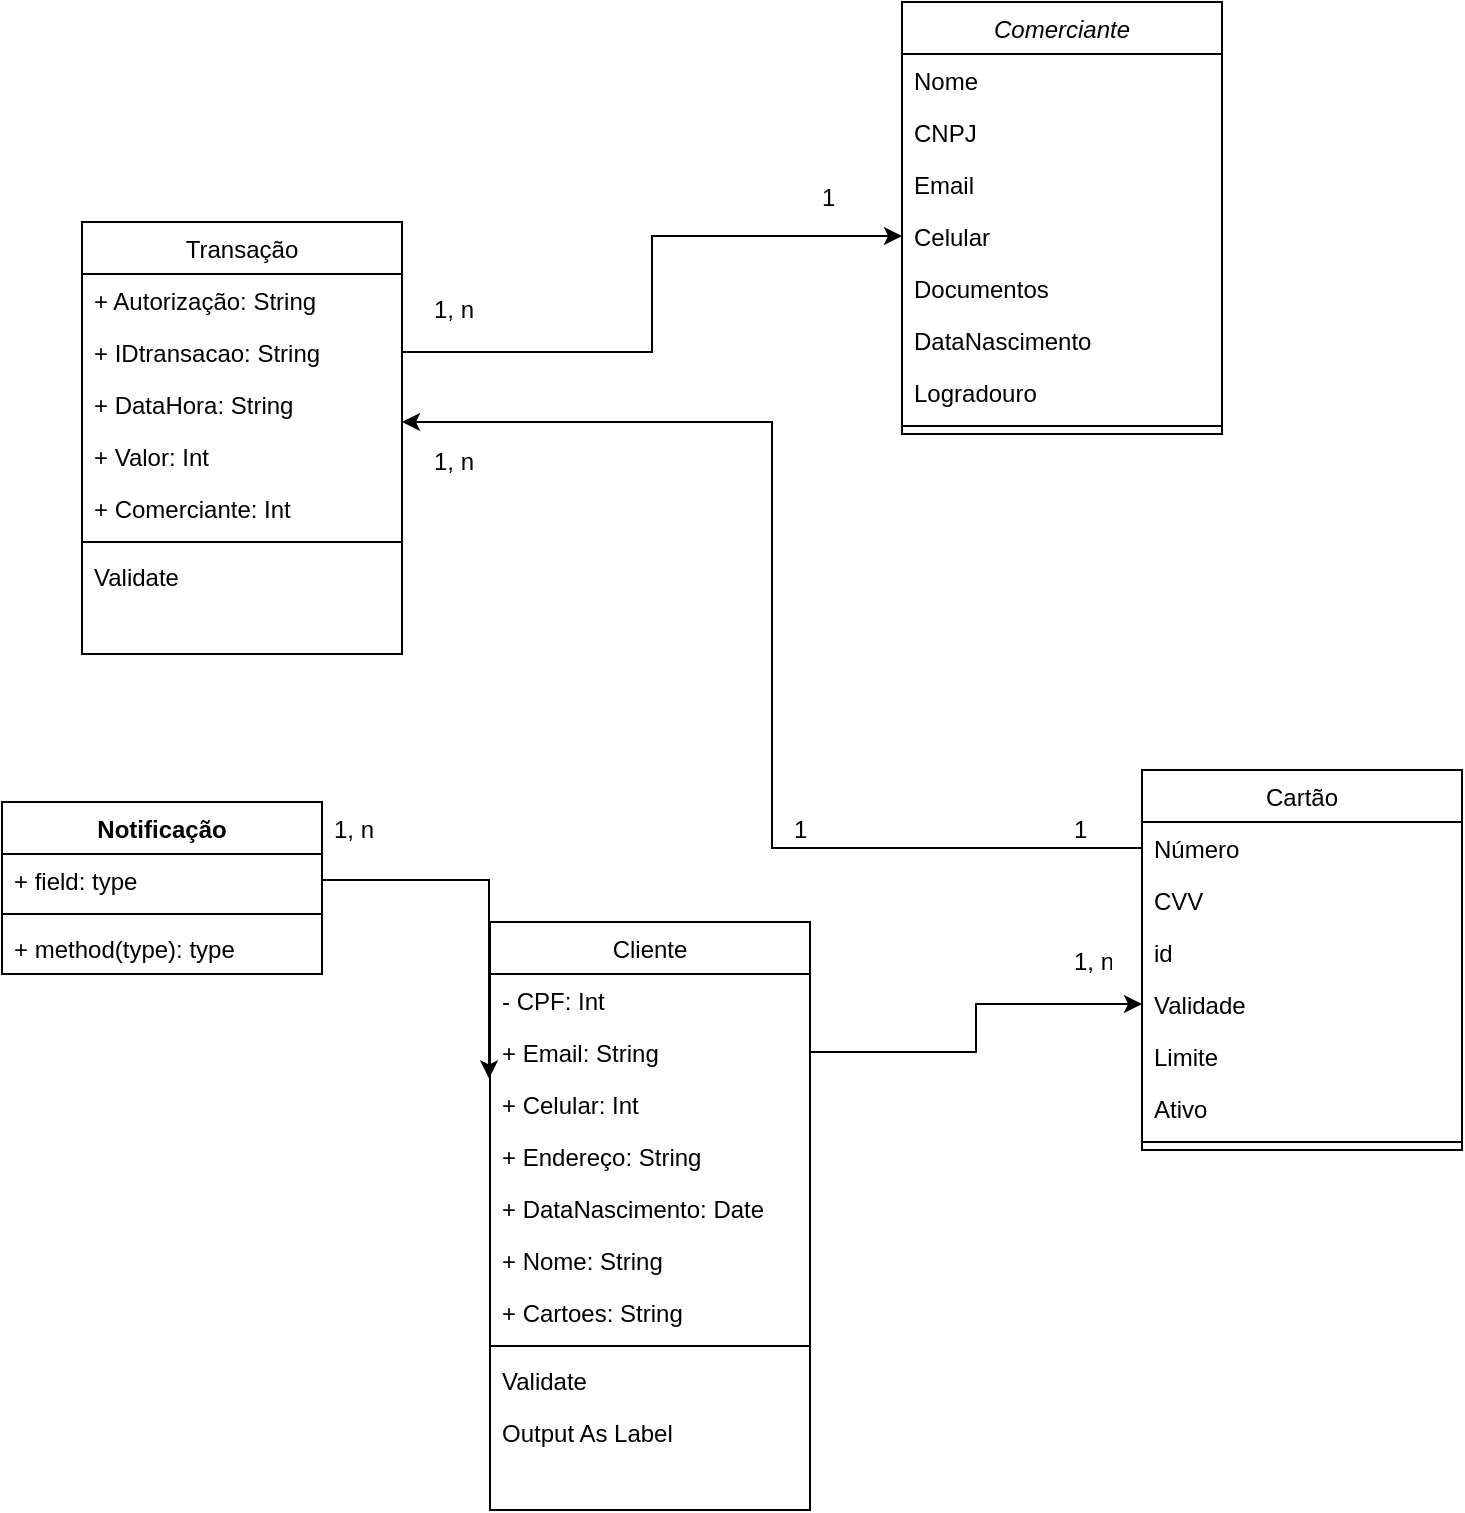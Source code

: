 <mxfile version="24.7.14">
  <diagram id="C5RBs43oDa-KdzZeNtuy" name="Page-1">
    <mxGraphModel dx="1120" dy="382" grid="1" gridSize="10" guides="1" tooltips="1" connect="1" arrows="1" fold="1" page="1" pageScale="1" pageWidth="827" pageHeight="1169" background="none" math="0" shadow="0">
      <root>
        <mxCell id="WIyWlLk6GJQsqaUBKTNV-0" />
        <mxCell id="WIyWlLk6GJQsqaUBKTNV-1" parent="WIyWlLk6GJQsqaUBKTNV-0" />
        <mxCell id="zkfFHV4jXpPFQw0GAbJ--17" value="Cartão" style="swimlane;fontStyle=0;align=center;verticalAlign=top;childLayout=stackLayout;horizontal=1;startSize=26;horizontalStack=0;resizeParent=1;resizeLast=0;collapsible=1;marginBottom=0;rounded=0;shadow=0;strokeWidth=1;" parent="WIyWlLk6GJQsqaUBKTNV-1" vertex="1">
          <mxGeometry x="580" y="394" width="160" height="190" as="geometry">
            <mxRectangle x="550" y="140" width="160" height="26" as="alternateBounds" />
          </mxGeometry>
        </mxCell>
        <mxCell id="zkfFHV4jXpPFQw0GAbJ--18" value="Número" style="text;align=left;verticalAlign=top;spacingLeft=4;spacingRight=4;overflow=hidden;rotatable=0;points=[[0,0.5],[1,0.5]];portConstraint=eastwest;" parent="zkfFHV4jXpPFQw0GAbJ--17" vertex="1">
          <mxGeometry y="26" width="160" height="26" as="geometry" />
        </mxCell>
        <mxCell id="zkfFHV4jXpPFQw0GAbJ--19" value="CVV" style="text;align=left;verticalAlign=top;spacingLeft=4;spacingRight=4;overflow=hidden;rotatable=0;points=[[0,0.5],[1,0.5]];portConstraint=eastwest;rounded=0;shadow=0;html=0;" parent="zkfFHV4jXpPFQw0GAbJ--17" vertex="1">
          <mxGeometry y="52" width="160" height="26" as="geometry" />
        </mxCell>
        <mxCell id="zkfFHV4jXpPFQw0GAbJ--20" value="id" style="text;align=left;verticalAlign=top;spacingLeft=4;spacingRight=4;overflow=hidden;rotatable=0;points=[[0,0.5],[1,0.5]];portConstraint=eastwest;rounded=0;shadow=0;html=0;" parent="zkfFHV4jXpPFQw0GAbJ--17" vertex="1">
          <mxGeometry y="78" width="160" height="26" as="geometry" />
        </mxCell>
        <mxCell id="zkfFHV4jXpPFQw0GAbJ--21" value="Validade" style="text;align=left;verticalAlign=top;spacingLeft=4;spacingRight=4;overflow=hidden;rotatable=0;points=[[0,0.5],[1,0.5]];portConstraint=eastwest;rounded=0;shadow=0;html=0;" parent="zkfFHV4jXpPFQw0GAbJ--17" vertex="1">
          <mxGeometry y="104" width="160" height="26" as="geometry" />
        </mxCell>
        <mxCell id="eH5HiRFZBfSwom5E0LmR-45" value="Limite" style="text;align=left;verticalAlign=top;spacingLeft=4;spacingRight=4;overflow=hidden;rotatable=0;points=[[0,0.5],[1,0.5]];portConstraint=eastwest;rounded=0;shadow=0;html=0;" parent="zkfFHV4jXpPFQw0GAbJ--17" vertex="1">
          <mxGeometry y="130" width="160" height="26" as="geometry" />
        </mxCell>
        <mxCell id="eH5HiRFZBfSwom5E0LmR-55" value="Ativo" style="text;align=left;verticalAlign=top;spacingLeft=4;spacingRight=4;overflow=hidden;rotatable=0;points=[[0,0.5],[1,0.5]];portConstraint=eastwest;rounded=0;shadow=0;html=0;" parent="zkfFHV4jXpPFQw0GAbJ--17" vertex="1">
          <mxGeometry y="156" width="160" height="26" as="geometry" />
        </mxCell>
        <mxCell id="zkfFHV4jXpPFQw0GAbJ--23" value="" style="line;html=1;strokeWidth=1;align=left;verticalAlign=middle;spacingTop=-1;spacingLeft=3;spacingRight=3;rotatable=0;labelPosition=right;points=[];portConstraint=eastwest;" parent="zkfFHV4jXpPFQw0GAbJ--17" vertex="1">
          <mxGeometry y="182" width="160" height="8" as="geometry" />
        </mxCell>
        <mxCell id="eH5HiRFZBfSwom5E0LmR-21" value="Transação" style="swimlane;fontStyle=0;align=center;verticalAlign=top;childLayout=stackLayout;horizontal=1;startSize=26;horizontalStack=0;resizeParent=1;resizeLast=0;collapsible=1;marginBottom=0;rounded=0;shadow=0;strokeWidth=1;" parent="WIyWlLk6GJQsqaUBKTNV-1" vertex="1">
          <mxGeometry x="50" y="120" width="160" height="216" as="geometry">
            <mxRectangle x="550" y="140" width="160" height="26" as="alternateBounds" />
          </mxGeometry>
        </mxCell>
        <mxCell id="eH5HiRFZBfSwom5E0LmR-22" value="+ Autorização: String" style="text;align=left;verticalAlign=top;spacingLeft=4;spacingRight=4;overflow=hidden;rotatable=0;points=[[0,0.5],[1,0.5]];portConstraint=eastwest;" parent="eH5HiRFZBfSwom5E0LmR-21" vertex="1">
          <mxGeometry y="26" width="160" height="26" as="geometry" />
        </mxCell>
        <mxCell id="eH5HiRFZBfSwom5E0LmR-23" value="+ IDtransacao: String" style="text;align=left;verticalAlign=top;spacingLeft=4;spacingRight=4;overflow=hidden;rotatable=0;points=[[0,0.5],[1,0.5]];portConstraint=eastwest;rounded=0;shadow=0;html=0;" parent="eH5HiRFZBfSwom5E0LmR-21" vertex="1">
          <mxGeometry y="52" width="160" height="26" as="geometry" />
        </mxCell>
        <mxCell id="eH5HiRFZBfSwom5E0LmR-25" value="+ DataHora: String" style="text;align=left;verticalAlign=top;spacingLeft=4;spacingRight=4;overflow=hidden;rotatable=0;points=[[0,0.5],[1,0.5]];portConstraint=eastwest;rounded=0;shadow=0;html=0;" parent="eH5HiRFZBfSwom5E0LmR-21" vertex="1">
          <mxGeometry y="78" width="160" height="26" as="geometry" />
        </mxCell>
        <mxCell id="AwKb3gMpipggVQLAlF3K-0" value="+ Valor: Int" style="text;align=left;verticalAlign=top;spacingLeft=4;spacingRight=4;overflow=hidden;rotatable=0;points=[[0,0.5],[1,0.5]];portConstraint=eastwest;rounded=0;shadow=0;html=0;" vertex="1" parent="eH5HiRFZBfSwom5E0LmR-21">
          <mxGeometry y="104" width="160" height="26" as="geometry" />
        </mxCell>
        <mxCell id="eH5HiRFZBfSwom5E0LmR-26" value="+ Comerciante: Int" style="text;align=left;verticalAlign=top;spacingLeft=4;spacingRight=4;overflow=hidden;rotatable=0;points=[[0,0.5],[1,0.5]];portConstraint=eastwest;rounded=0;shadow=0;html=0;" parent="eH5HiRFZBfSwom5E0LmR-21" vertex="1">
          <mxGeometry y="130" width="160" height="26" as="geometry" />
        </mxCell>
        <mxCell id="eH5HiRFZBfSwom5E0LmR-27" value="" style="line;html=1;strokeWidth=1;align=left;verticalAlign=middle;spacingTop=-1;spacingLeft=3;spacingRight=3;rotatable=0;labelPosition=right;points=[];portConstraint=eastwest;" parent="eH5HiRFZBfSwom5E0LmR-21" vertex="1">
          <mxGeometry y="156" width="160" height="8" as="geometry" />
        </mxCell>
        <mxCell id="eH5HiRFZBfSwom5E0LmR-28" value="Validate" style="text;align=left;verticalAlign=top;spacingLeft=4;spacingRight=4;overflow=hidden;rotatable=0;points=[[0,0.5],[1,0.5]];portConstraint=eastwest;" parent="eH5HiRFZBfSwom5E0LmR-21" vertex="1">
          <mxGeometry y="164" width="160" height="26" as="geometry" />
        </mxCell>
        <mxCell id="eH5HiRFZBfSwom5E0LmR-41" value="Notificação" style="swimlane;fontStyle=1;align=center;verticalAlign=top;childLayout=stackLayout;horizontal=1;startSize=26;horizontalStack=0;resizeParent=1;resizeParentMax=0;resizeLast=0;collapsible=1;marginBottom=0;whiteSpace=wrap;html=1;" parent="WIyWlLk6GJQsqaUBKTNV-1" vertex="1">
          <mxGeometry x="10" y="410" width="160" height="86" as="geometry" />
        </mxCell>
        <mxCell id="eH5HiRFZBfSwom5E0LmR-42" value="+ field: type" style="text;strokeColor=none;fillColor=none;align=left;verticalAlign=top;spacingLeft=4;spacingRight=4;overflow=hidden;rotatable=0;points=[[0,0.5],[1,0.5]];portConstraint=eastwest;whiteSpace=wrap;html=1;" parent="eH5HiRFZBfSwom5E0LmR-41" vertex="1">
          <mxGeometry y="26" width="160" height="26" as="geometry" />
        </mxCell>
        <mxCell id="eH5HiRFZBfSwom5E0LmR-43" value="" style="line;strokeWidth=1;fillColor=none;align=left;verticalAlign=middle;spacingTop=-1;spacingLeft=3;spacingRight=3;rotatable=0;labelPosition=right;points=[];portConstraint=eastwest;strokeColor=inherit;" parent="eH5HiRFZBfSwom5E0LmR-41" vertex="1">
          <mxGeometry y="52" width="160" height="8" as="geometry" />
        </mxCell>
        <mxCell id="eH5HiRFZBfSwom5E0LmR-44" value="+ method(type): type" style="text;strokeColor=none;fillColor=none;align=left;verticalAlign=top;spacingLeft=4;spacingRight=4;overflow=hidden;rotatable=0;points=[[0,0.5],[1,0.5]];portConstraint=eastwest;whiteSpace=wrap;html=1;" parent="eH5HiRFZBfSwom5E0LmR-41" vertex="1">
          <mxGeometry y="60" width="160" height="26" as="geometry" />
        </mxCell>
        <mxCell id="eH5HiRFZBfSwom5E0LmR-46" value="Comerciante" style="swimlane;fontStyle=2;align=center;verticalAlign=top;childLayout=stackLayout;horizontal=1;startSize=26;horizontalStack=0;resizeParent=1;resizeLast=0;collapsible=1;marginBottom=0;rounded=0;shadow=0;strokeWidth=1;" parent="WIyWlLk6GJQsqaUBKTNV-1" vertex="1">
          <mxGeometry x="460" y="10" width="160" height="216" as="geometry">
            <mxRectangle x="230" y="140" width="160" height="26" as="alternateBounds" />
          </mxGeometry>
        </mxCell>
        <mxCell id="eH5HiRFZBfSwom5E0LmR-47" value="Nome " style="text;align=left;verticalAlign=top;spacingLeft=4;spacingRight=4;overflow=hidden;rotatable=0;points=[[0,0.5],[1,0.5]];portConstraint=eastwest;" parent="eH5HiRFZBfSwom5E0LmR-46" vertex="1">
          <mxGeometry y="26" width="160" height="26" as="geometry" />
        </mxCell>
        <mxCell id="eH5HiRFZBfSwom5E0LmR-48" value="CNPJ" style="text;align=left;verticalAlign=top;spacingLeft=4;spacingRight=4;overflow=hidden;rotatable=0;points=[[0,0.5],[1,0.5]];portConstraint=eastwest;rounded=0;shadow=0;html=0;" parent="eH5HiRFZBfSwom5E0LmR-46" vertex="1">
          <mxGeometry y="52" width="160" height="26" as="geometry" />
        </mxCell>
        <mxCell id="eH5HiRFZBfSwom5E0LmR-49" value="Email" style="text;align=left;verticalAlign=top;spacingLeft=4;spacingRight=4;overflow=hidden;rotatable=0;points=[[0,0.5],[1,0.5]];portConstraint=eastwest;rounded=0;shadow=0;html=0;" parent="eH5HiRFZBfSwom5E0LmR-46" vertex="1">
          <mxGeometry y="78" width="160" height="26" as="geometry" />
        </mxCell>
        <mxCell id="eH5HiRFZBfSwom5E0LmR-50" value="Celular" style="text;align=left;verticalAlign=top;spacingLeft=4;spacingRight=4;overflow=hidden;rotatable=0;points=[[0,0.5],[1,0.5]];portConstraint=eastwest;rounded=0;shadow=0;html=0;" parent="eH5HiRFZBfSwom5E0LmR-46" vertex="1">
          <mxGeometry y="104" width="160" height="26" as="geometry" />
        </mxCell>
        <mxCell id="eH5HiRFZBfSwom5E0LmR-51" value="Documentos" style="text;align=left;verticalAlign=top;spacingLeft=4;spacingRight=4;overflow=hidden;rotatable=0;points=[[0,0.5],[1,0.5]];portConstraint=eastwest;rounded=0;shadow=0;html=0;" parent="eH5HiRFZBfSwom5E0LmR-46" vertex="1">
          <mxGeometry y="130" width="160" height="26" as="geometry" />
        </mxCell>
        <mxCell id="eH5HiRFZBfSwom5E0LmR-52" value="DataNascimento" style="text;align=left;verticalAlign=top;spacingLeft=4;spacingRight=4;overflow=hidden;rotatable=0;points=[[0,0.5],[1,0.5]];portConstraint=eastwest;rounded=0;shadow=0;html=0;" parent="eH5HiRFZBfSwom5E0LmR-46" vertex="1">
          <mxGeometry y="156" width="160" height="26" as="geometry" />
        </mxCell>
        <mxCell id="eH5HiRFZBfSwom5E0LmR-53" value="Logradouro" style="text;align=left;verticalAlign=top;spacingLeft=4;spacingRight=4;overflow=hidden;rotatable=0;points=[[0,0.5],[1,0.5]];portConstraint=eastwest;rounded=0;shadow=0;html=0;" parent="eH5HiRFZBfSwom5E0LmR-46" vertex="1">
          <mxGeometry y="182" width="160" height="26" as="geometry" />
        </mxCell>
        <mxCell id="eH5HiRFZBfSwom5E0LmR-54" value="" style="line;html=1;strokeWidth=1;align=left;verticalAlign=middle;spacingTop=-1;spacingLeft=3;spacingRight=3;rotatable=0;labelPosition=right;points=[];portConstraint=eastwest;" parent="eH5HiRFZBfSwom5E0LmR-46" vertex="1">
          <mxGeometry y="208" width="160" height="8" as="geometry" />
        </mxCell>
        <mxCell id="eH5HiRFZBfSwom5E0LmR-66" value="Cliente" style="swimlane;fontStyle=0;align=center;verticalAlign=top;childLayout=stackLayout;horizontal=1;startSize=26;horizontalStack=0;resizeParent=1;resizeLast=0;collapsible=1;marginBottom=0;rounded=0;shadow=0;strokeWidth=1;" parent="WIyWlLk6GJQsqaUBKTNV-1" vertex="1">
          <mxGeometry x="254" y="470" width="160" height="294" as="geometry">
            <mxRectangle x="550" y="140" width="160" height="26" as="alternateBounds" />
          </mxGeometry>
        </mxCell>
        <mxCell id="eH5HiRFZBfSwom5E0LmR-81" value="- CPF: Int" style="text;align=left;verticalAlign=top;spacingLeft=4;spacingRight=4;overflow=hidden;rotatable=0;points=[[0,0.5],[1,0.5]];portConstraint=eastwest;rounded=0;shadow=0;html=0;" parent="eH5HiRFZBfSwom5E0LmR-66" vertex="1">
          <mxGeometry y="26" width="160" height="26" as="geometry" />
        </mxCell>
        <mxCell id="eH5HiRFZBfSwom5E0LmR-82" value="+ Email: String" style="text;align=left;verticalAlign=top;spacingLeft=4;spacingRight=4;overflow=hidden;rotatable=0;points=[[0,0.5],[1,0.5]];portConstraint=eastwest;rounded=0;shadow=0;html=0;" parent="eH5HiRFZBfSwom5E0LmR-66" vertex="1">
          <mxGeometry y="52" width="160" height="26" as="geometry" />
        </mxCell>
        <mxCell id="eH5HiRFZBfSwom5E0LmR-83" value="+ Celular: Int" style="text;align=left;verticalAlign=top;spacingLeft=4;spacingRight=4;overflow=hidden;rotatable=0;points=[[0,0.5],[1,0.5]];portConstraint=eastwest;rounded=0;shadow=0;html=0;" parent="eH5HiRFZBfSwom5E0LmR-66" vertex="1">
          <mxGeometry y="78" width="160" height="26" as="geometry" />
        </mxCell>
        <mxCell id="eH5HiRFZBfSwom5E0LmR-85" value="+ Endereço: String" style="text;align=left;verticalAlign=top;spacingLeft=4;spacingRight=4;overflow=hidden;rotatable=0;points=[[0,0.5],[1,0.5]];portConstraint=eastwest;rounded=0;shadow=0;html=0;" parent="eH5HiRFZBfSwom5E0LmR-66" vertex="1">
          <mxGeometry y="104" width="160" height="26" as="geometry" />
        </mxCell>
        <mxCell id="eH5HiRFZBfSwom5E0LmR-84" value="+ DataNascimento: Date" style="text;align=left;verticalAlign=top;spacingLeft=4;spacingRight=4;overflow=hidden;rotatable=0;points=[[0,0.5],[1,0.5]];portConstraint=eastwest;rounded=0;shadow=0;html=0;" parent="eH5HiRFZBfSwom5E0LmR-66" vertex="1">
          <mxGeometry y="130" width="160" height="26" as="geometry" />
        </mxCell>
        <mxCell id="AwKb3gMpipggVQLAlF3K-2" value="+ Nome: String" style="text;align=left;verticalAlign=top;spacingLeft=4;spacingRight=4;overflow=hidden;rotatable=0;points=[[0,0.5],[1,0.5]];portConstraint=eastwest;rounded=0;shadow=0;html=0;" vertex="1" parent="eH5HiRFZBfSwom5E0LmR-66">
          <mxGeometry y="156" width="160" height="26" as="geometry" />
        </mxCell>
        <mxCell id="eH5HiRFZBfSwom5E0LmR-71" value="+ Cartoes: String" style="text;align=left;verticalAlign=top;spacingLeft=4;spacingRight=4;overflow=hidden;rotatable=0;points=[[0,0.5],[1,0.5]];portConstraint=eastwest;rounded=0;shadow=0;html=0;" parent="eH5HiRFZBfSwom5E0LmR-66" vertex="1">
          <mxGeometry y="182" width="160" height="26" as="geometry" />
        </mxCell>
        <mxCell id="eH5HiRFZBfSwom5E0LmR-72" value="" style="line;html=1;strokeWidth=1;align=left;verticalAlign=middle;spacingTop=-1;spacingLeft=3;spacingRight=3;rotatable=0;labelPosition=right;points=[];portConstraint=eastwest;" parent="eH5HiRFZBfSwom5E0LmR-66" vertex="1">
          <mxGeometry y="208" width="160" height="8" as="geometry" />
        </mxCell>
        <mxCell id="eH5HiRFZBfSwom5E0LmR-73" value="Validate" style="text;align=left;verticalAlign=top;spacingLeft=4;spacingRight=4;overflow=hidden;rotatable=0;points=[[0,0.5],[1,0.5]];portConstraint=eastwest;" parent="eH5HiRFZBfSwom5E0LmR-66" vertex="1">
          <mxGeometry y="216" width="160" height="26" as="geometry" />
        </mxCell>
        <mxCell id="eH5HiRFZBfSwom5E0LmR-74" value="Output As Label" style="text;align=left;verticalAlign=top;spacingLeft=4;spacingRight=4;overflow=hidden;rotatable=0;points=[[0,0.5],[1,0.5]];portConstraint=eastwest;" parent="eH5HiRFZBfSwom5E0LmR-66" vertex="1">
          <mxGeometry y="242" width="160" height="26" as="geometry" />
        </mxCell>
        <mxCell id="eH5HiRFZBfSwom5E0LmR-89" style="edgeStyle=orthogonalEdgeStyle;rounded=0;orthogonalLoop=1;jettySize=auto;html=1;entryX=0;entryY=0.5;entryDx=0;entryDy=0;targetPerimeterSpacing=0;" parent="WIyWlLk6GJQsqaUBKTNV-1" source="eH5HiRFZBfSwom5E0LmR-82" target="zkfFHV4jXpPFQw0GAbJ--21" edge="1">
          <mxGeometry relative="1" as="geometry">
            <mxPoint x="530" y="526" as="targetPoint" />
          </mxGeometry>
        </mxCell>
        <mxCell id="eH5HiRFZBfSwom5E0LmR-90" value="1" style="text;align=left;verticalAlign=top;spacingLeft=4;spacingRight=4;overflow=hidden;rotatable=0;points=[[0,0.5],[1,0.5]];portConstraint=eastwest;rounded=0;shadow=0;html=0;" parent="WIyWlLk6GJQsqaUBKTNV-1" vertex="1">
          <mxGeometry x="400" y="410" width="76" height="26" as="geometry" />
        </mxCell>
        <mxCell id="eH5HiRFZBfSwom5E0LmR-92" value="1, n" style="text;align=left;verticalAlign=top;spacingLeft=4;spacingRight=4;overflow=hidden;rotatable=0;points=[[0,0.5],[1,0.5]];portConstraint=eastwest;rounded=0;shadow=0;html=0;" parent="WIyWlLk6GJQsqaUBKTNV-1" vertex="1">
          <mxGeometry x="540" y="476" width="30" height="26" as="geometry" />
        </mxCell>
        <mxCell id="eH5HiRFZBfSwom5E0LmR-94" style="edgeStyle=orthogonalEdgeStyle;rounded=0;orthogonalLoop=1;jettySize=auto;html=1;exitX=1;exitY=0.5;exitDx=0;exitDy=0;" parent="WIyWlLk6GJQsqaUBKTNV-1" source="eH5HiRFZBfSwom5E0LmR-23" target="eH5HiRFZBfSwom5E0LmR-50" edge="1">
          <mxGeometry relative="1" as="geometry" />
        </mxCell>
        <mxCell id="eH5HiRFZBfSwom5E0LmR-95" value="1, n" style="text;align=left;verticalAlign=top;spacingLeft=4;spacingRight=4;overflow=hidden;rotatable=0;points=[[0,0.5],[1,0.5]];portConstraint=eastwest;rounded=0;shadow=0;html=0;" parent="WIyWlLk6GJQsqaUBKTNV-1" vertex="1">
          <mxGeometry x="220" y="226" width="76" height="26" as="geometry" />
        </mxCell>
        <mxCell id="eH5HiRFZBfSwom5E0LmR-96" value="1" style="text;align=left;verticalAlign=top;spacingLeft=4;spacingRight=4;overflow=hidden;rotatable=0;points=[[0,0.5],[1,0.5]];portConstraint=eastwest;rounded=0;shadow=0;html=0;" parent="WIyWlLk6GJQsqaUBKTNV-1" vertex="1">
          <mxGeometry x="414" y="94" width="76" height="26" as="geometry" />
        </mxCell>
        <mxCell id="eH5HiRFZBfSwom5E0LmR-97" value="1" style="text;align=left;verticalAlign=top;spacingLeft=4;spacingRight=4;overflow=hidden;rotatable=0;points=[[0,0.5],[1,0.5]];portConstraint=eastwest;rounded=0;shadow=0;html=0;" parent="WIyWlLk6GJQsqaUBKTNV-1" vertex="1">
          <mxGeometry x="540" y="410" width="76" height="26" as="geometry" />
        </mxCell>
        <mxCell id="eH5HiRFZBfSwom5E0LmR-98" value="1, n" style="text;align=left;verticalAlign=top;spacingLeft=4;spacingRight=4;overflow=hidden;rotatable=0;points=[[0,0.5],[1,0.5]];portConstraint=eastwest;rounded=0;shadow=0;html=0;" parent="WIyWlLk6GJQsqaUBKTNV-1" vertex="1">
          <mxGeometry x="220" y="150" width="76" height="26" as="geometry" />
        </mxCell>
        <mxCell id="eH5HiRFZBfSwom5E0LmR-100" style="edgeStyle=orthogonalEdgeStyle;rounded=0;orthogonalLoop=1;jettySize=auto;html=1;exitX=1;exitY=0.5;exitDx=0;exitDy=0;entryX=-0.003;entryY=0.009;entryDx=0;entryDy=0;entryPerimeter=0;" parent="WIyWlLk6GJQsqaUBKTNV-1" source="eH5HiRFZBfSwom5E0LmR-42" target="eH5HiRFZBfSwom5E0LmR-83" edge="1">
          <mxGeometry relative="1" as="geometry">
            <Array as="points">
              <mxPoint x="253" y="449" />
            </Array>
          </mxGeometry>
        </mxCell>
        <mxCell id="eH5HiRFZBfSwom5E0LmR-101" value="1, n" style="text;align=left;verticalAlign=top;spacingLeft=4;spacingRight=4;overflow=hidden;rotatable=0;points=[[0,0.5],[1,0.5]];portConstraint=eastwest;rounded=0;shadow=0;html=0;" parent="WIyWlLk6GJQsqaUBKTNV-1" vertex="1">
          <mxGeometry x="170" y="410" width="76" height="26" as="geometry" />
        </mxCell>
        <mxCell id="eH5HiRFZBfSwom5E0LmR-104" style="edgeStyle=orthogonalEdgeStyle;rounded=0;orthogonalLoop=1;jettySize=auto;html=1;exitX=0;exitY=0.5;exitDx=0;exitDy=0;entryX=1;entryY=0.846;entryDx=0;entryDy=0;entryPerimeter=0;" parent="WIyWlLk6GJQsqaUBKTNV-1" source="zkfFHV4jXpPFQw0GAbJ--18" target="eH5HiRFZBfSwom5E0LmR-25" edge="1">
          <mxGeometry relative="1" as="geometry" />
        </mxCell>
      </root>
    </mxGraphModel>
  </diagram>
</mxfile>
